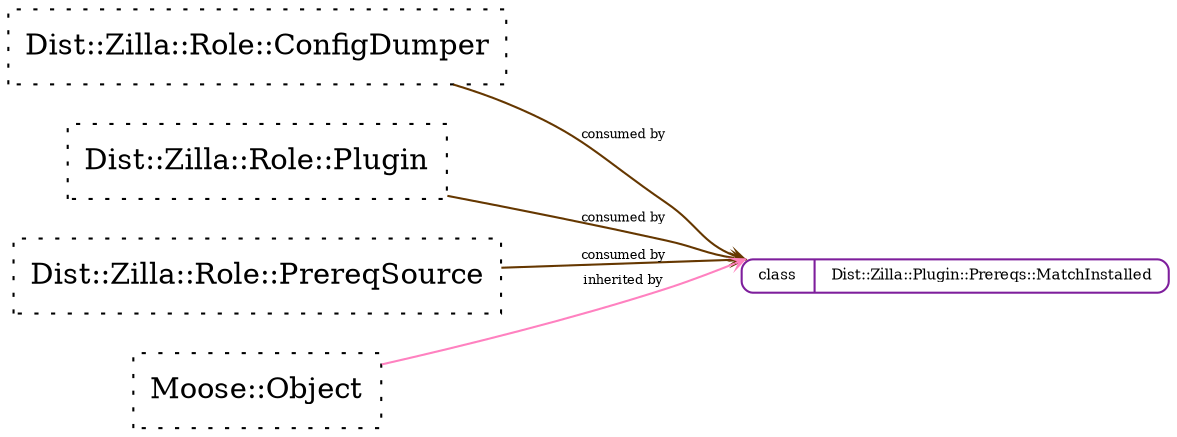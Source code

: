 strict digraph Perl {
	graph [compound=1, concentrate=1, overlap=false, rankdir=LR, ranksep=1, smoothing=triangle, splines=spline];
	node [label="\N", shape=record, style=dotted];
	edge [minlen=1];
	"Dist::Zilla::Plugin::Prereqs::MatchInstalled" [label="{{<port1> class}|<port2> Dist::Zilla::Plugin::Prereqs::MatchInstalled}", shape=Mrecord, style=solid, color="#7e1e9c", fontsize=7, height="0.1"];
	"Dist::Zilla::Role::ConfigDumper" [label="<port1> Dist::Zilla::Role::ConfigDumper"];
	"Dist::Zilla::Role::Plugin" [label="<port1> Dist::Zilla::Role::Plugin"];
	"Dist::Zilla::Role::PrereqSource" [label="<port1> Dist::Zilla::Role::PrereqSource"];
	"Moose::Object" [label="<port1> Moose::Object"];
	"Moose::Object" -> "Dist::Zilla::Plugin::Prereqs::MatchInstalled" [arrowhead=open, arrowsize="0.5", color="#ff81c0", dir=forward, fontsize=6, headclip=1, label="inherited by", samehead=head, tailclip=1, weight=10];
	"Dist::Zilla::Role::PrereqSource" -> "Dist::Zilla::Plugin::Prereqs::MatchInstalled" [arrowhead=open, arrowsize="0.5", color="#653700", dir=forward, fontsize=6, headclip=1, label="consumed by", samehead=head, tailclip=1, weight=5];
	"Dist::Zilla::Role::Plugin" -> "Dist::Zilla::Plugin::Prereqs::MatchInstalled" [arrowhead=open, arrowsize="0.5", color="#653700", dir=forward, fontsize=6, headclip=1, label="consumed by", samehead=head, tailclip=1, weight=5];
	"Dist::Zilla::Role::ConfigDumper" -> "Dist::Zilla::Plugin::Prereqs::MatchInstalled" [arrowhead=open, arrowsize="0.5", color="#653700", dir=forward, fontsize=6, headclip=1, label="consumed by", samehead=head, tailclip=1, weight=5];
}
